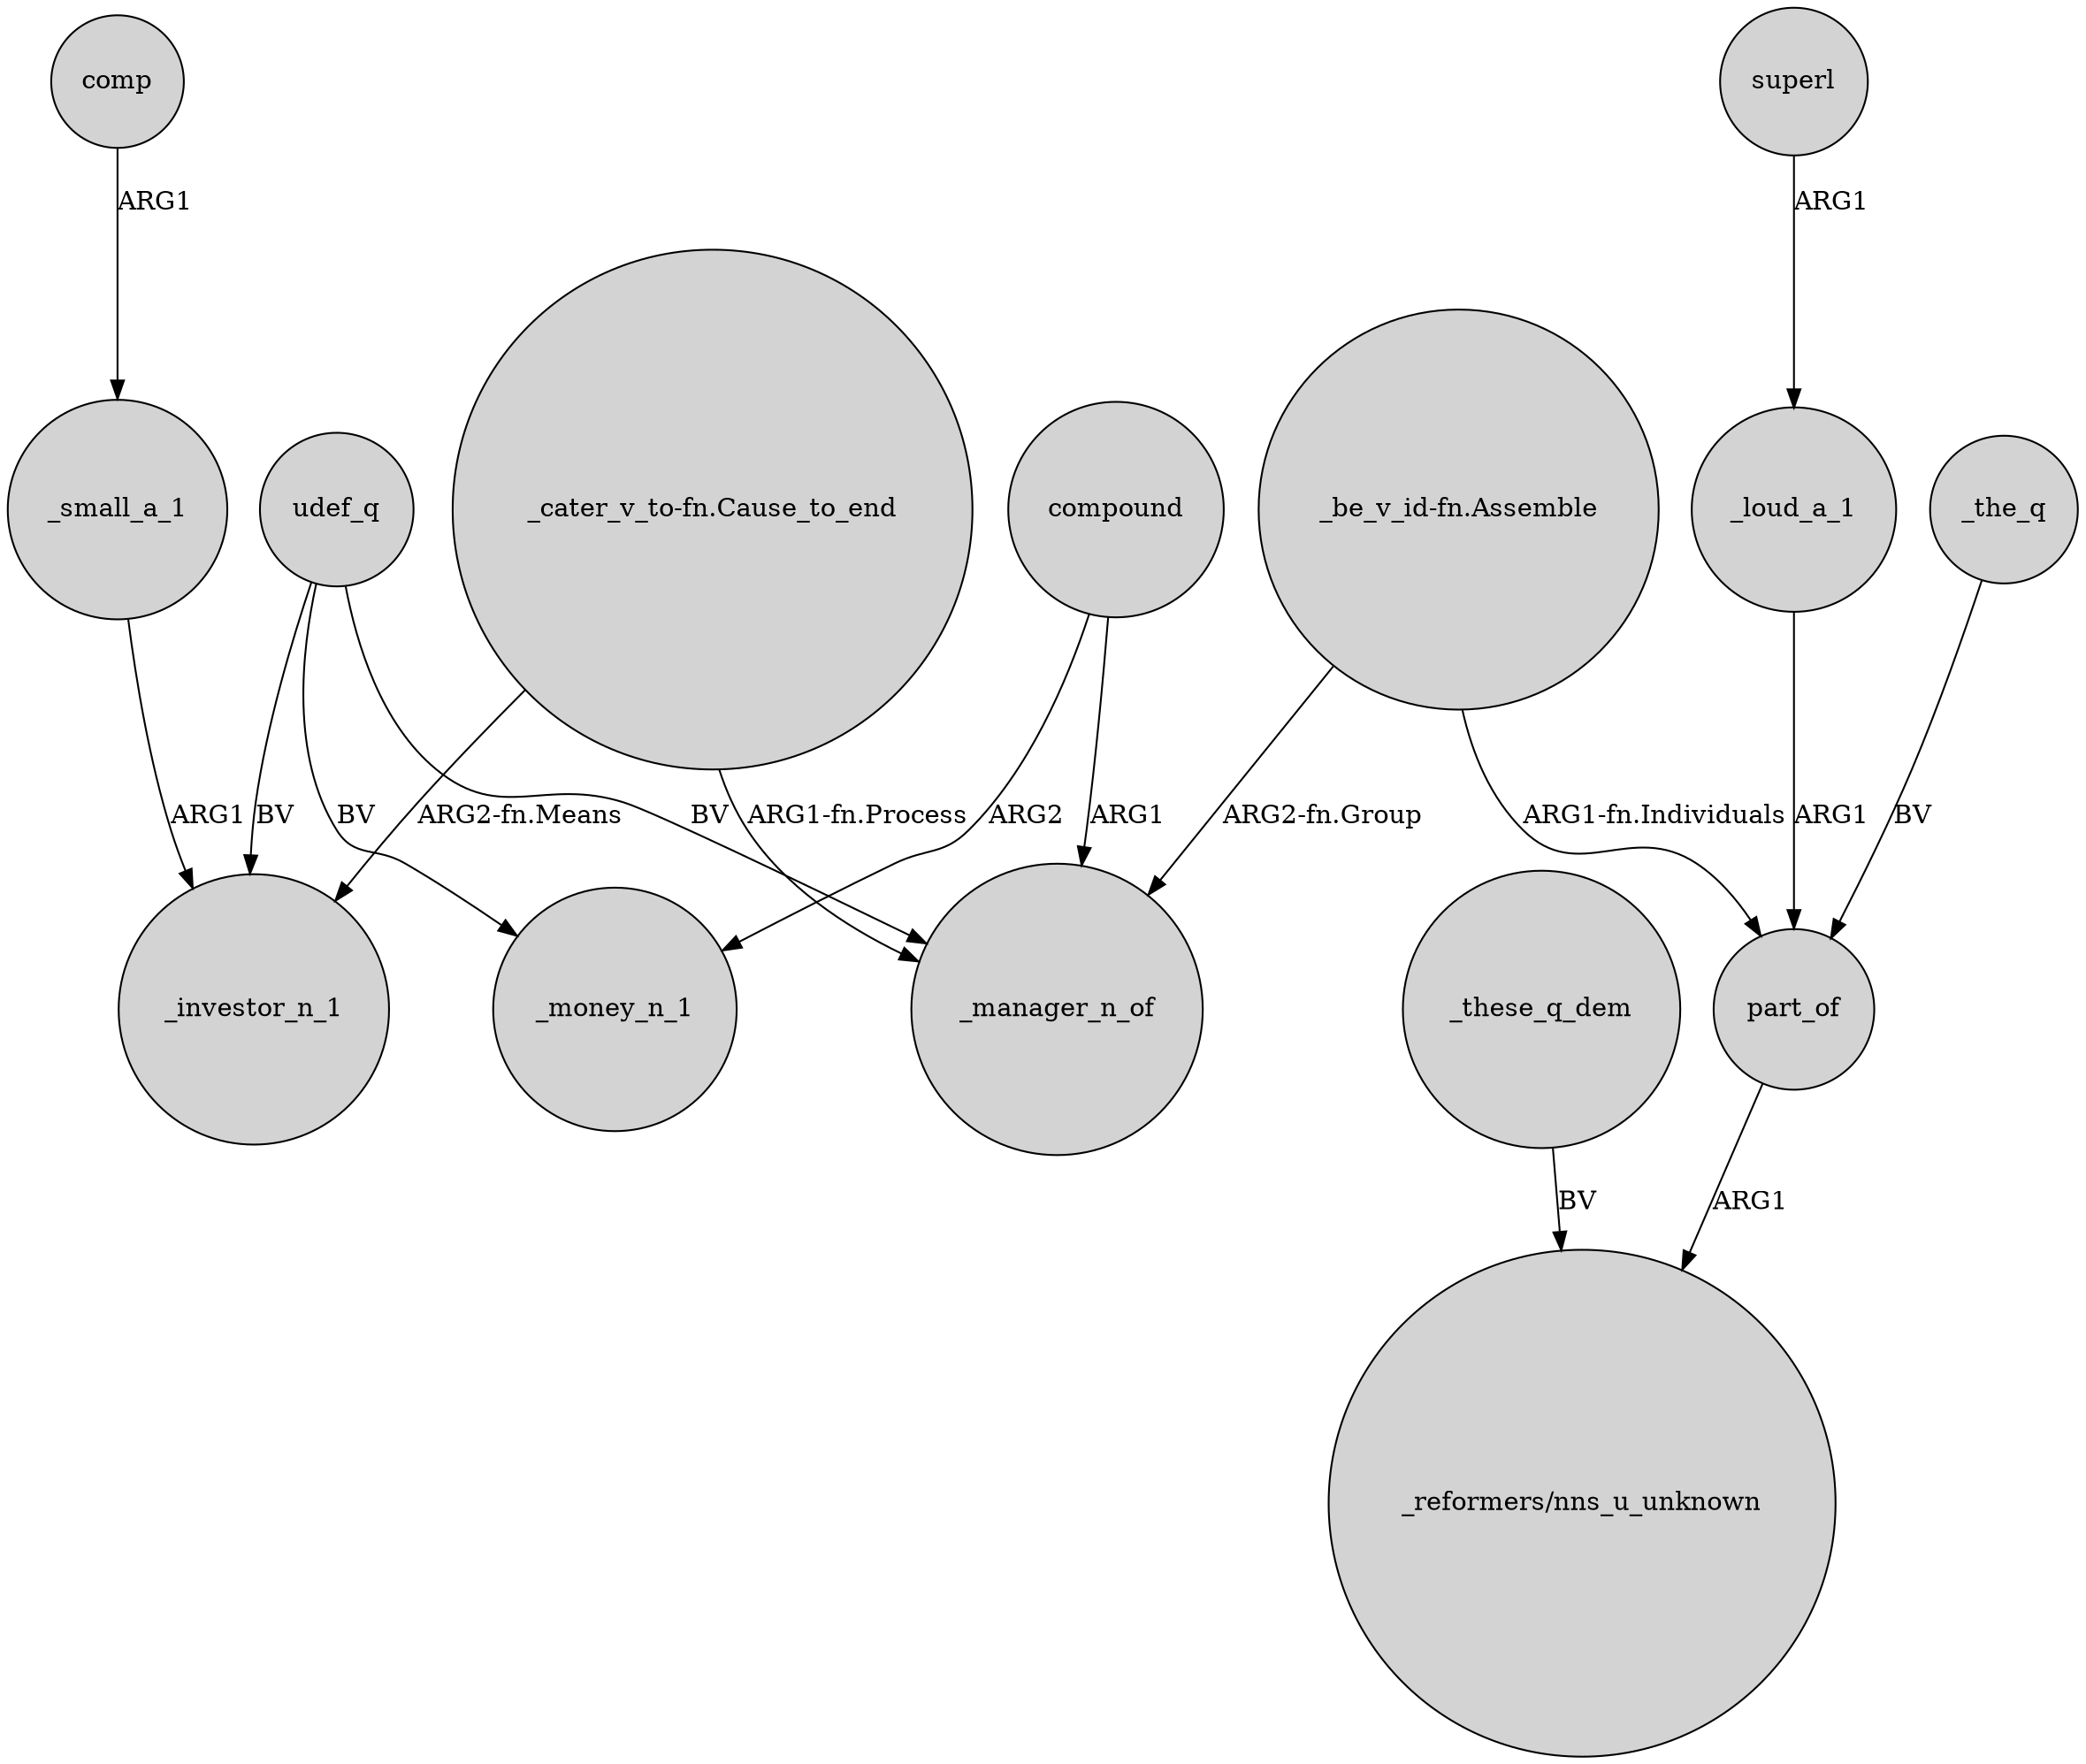 digraph {
	node [shape=circle style=filled]
	comp -> _small_a_1 [label=ARG1]
	udef_q -> _money_n_1 [label=BV]
	_these_q_dem -> "_reformers/nns_u_unknown" [label=BV]
	"_cater_v_to-fn.Cause_to_end" -> _investor_n_1 [label="ARG2-fn.Means"]
	_loud_a_1 -> part_of [label=ARG1]
	superl -> _loud_a_1 [label=ARG1]
	_the_q -> part_of [label=BV]
	"_be_v_id-fn.Assemble" -> part_of [label="ARG1-fn.Individuals"]
	compound -> _money_n_1 [label=ARG2]
	udef_q -> _investor_n_1 [label=BV]
	"_cater_v_to-fn.Cause_to_end" -> _manager_n_of [label="ARG1-fn.Process"]
	compound -> _manager_n_of [label=ARG1]
	part_of -> "_reformers/nns_u_unknown" [label=ARG1]
	udef_q -> _manager_n_of [label=BV]
	_small_a_1 -> _investor_n_1 [label=ARG1]
	"_be_v_id-fn.Assemble" -> _manager_n_of [label="ARG2-fn.Group"]
}
